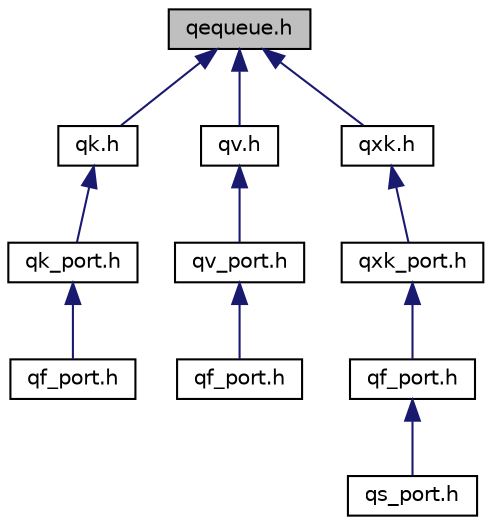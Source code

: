 digraph "qequeue.h"
{
 // LATEX_PDF_SIZE
  edge [fontname="Helvetica",fontsize="10",labelfontname="Helvetica",labelfontsize="10"];
  node [fontname="Helvetica",fontsize="10",shape=record];
  Node1 [label="qequeue.h",height=0.2,width=0.4,color="black", fillcolor="grey75", style="filled", fontcolor="black",tooltip="QP natvie, platform-independent, thread-safe event queue interface."];
  Node1 -> Node2 [dir="back",color="midnightblue",fontsize="10",style="solid",fontname="Helvetica"];
  Node2 [label="qk.h",height=0.2,width=0.4,color="black", fillcolor="white", style="filled",URL="$qk_8h.html",tooltip="QK/C (preemptive non-blocking kernel) platform-independent public interface."];
  Node2 -> Node3 [dir="back",color="midnightblue",fontsize="10",style="solid",fontname="Helvetica"];
  Node3 [label="qk_port.h",height=0.2,width=0.4,color="black", fillcolor="white", style="filled",URL="$qk__port_8h.html",tooltip="QK/C port example for a generic C compiler."];
  Node3 -> Node4 [dir="back",color="midnightblue",fontsize="10",style="solid",fontname="Helvetica"];
  Node4 [label="qf_port.h",height=0.2,width=0.4,color="black", fillcolor="white", style="filled",URL="$qk_2qf__port_8h.html",tooltip="QF/C port example for QK, generic C compiler."];
  Node1 -> Node5 [dir="back",color="midnightblue",fontsize="10",style="solid",fontname="Helvetica"];
  Node5 [label="qv.h",height=0.2,width=0.4,color="black", fillcolor="white", style="filled",URL="$qv_8h.html",tooltip="QV/C (cooperative \"Vanilla\" kernel) platform-independent public interface."];
  Node5 -> Node6 [dir="back",color="midnightblue",fontsize="10",style="solid",fontname="Helvetica"];
  Node6 [label="qv_port.h",height=0.2,width=0.4,color="black", fillcolor="white", style="filled",URL="$qv__port_8h.html",tooltip="QV/C port example for a generic C compiler."];
  Node6 -> Node7 [dir="back",color="midnightblue",fontsize="10",style="solid",fontname="Helvetica"];
  Node7 [label="qf_port.h",height=0.2,width=0.4,color="black", fillcolor="white", style="filled",URL="$qv_2qf__port_8h.html",tooltip="QF/C port example for QV, generic C compiler."];
  Node1 -> Node8 [dir="back",color="midnightblue",fontsize="10",style="solid",fontname="Helvetica"];
  Node8 [label="qxk.h",height=0.2,width=0.4,color="black", fillcolor="white", style="filled",URL="$qxk_8h.html",tooltip="QXK/C (preemptive dual-mode kernel) platform-independent public interface."];
  Node8 -> Node9 [dir="back",color="midnightblue",fontsize="10",style="solid",fontname="Helvetica"];
  Node9 [label="qxk_port.h",height=0.2,width=0.4,color="black", fillcolor="white", style="filled",URL="$qxk__port_8h.html",tooltip="QXK/C port example for a generic C compiler."];
  Node9 -> Node10 [dir="back",color="midnightblue",fontsize="10",style="solid",fontname="Helvetica"];
  Node10 [label="qf_port.h",height=0.2,width=0.4,color="black", fillcolor="white", style="filled",URL="$qxk_2qf__port_8h.html",tooltip="QF/C port example for QXK, generic C compiler."];
  Node10 -> Node11 [dir="back",color="midnightblue",fontsize="10",style="solid",fontname="Helvetica"];
  Node11 [label="qs_port.h",height=0.2,width=0.4,color="black", fillcolor="white", style="filled",URL="$qxk_2qs__port_8h.html",tooltip="QS/C port to a 32-bit CPU and a generic C compiler."];
}
